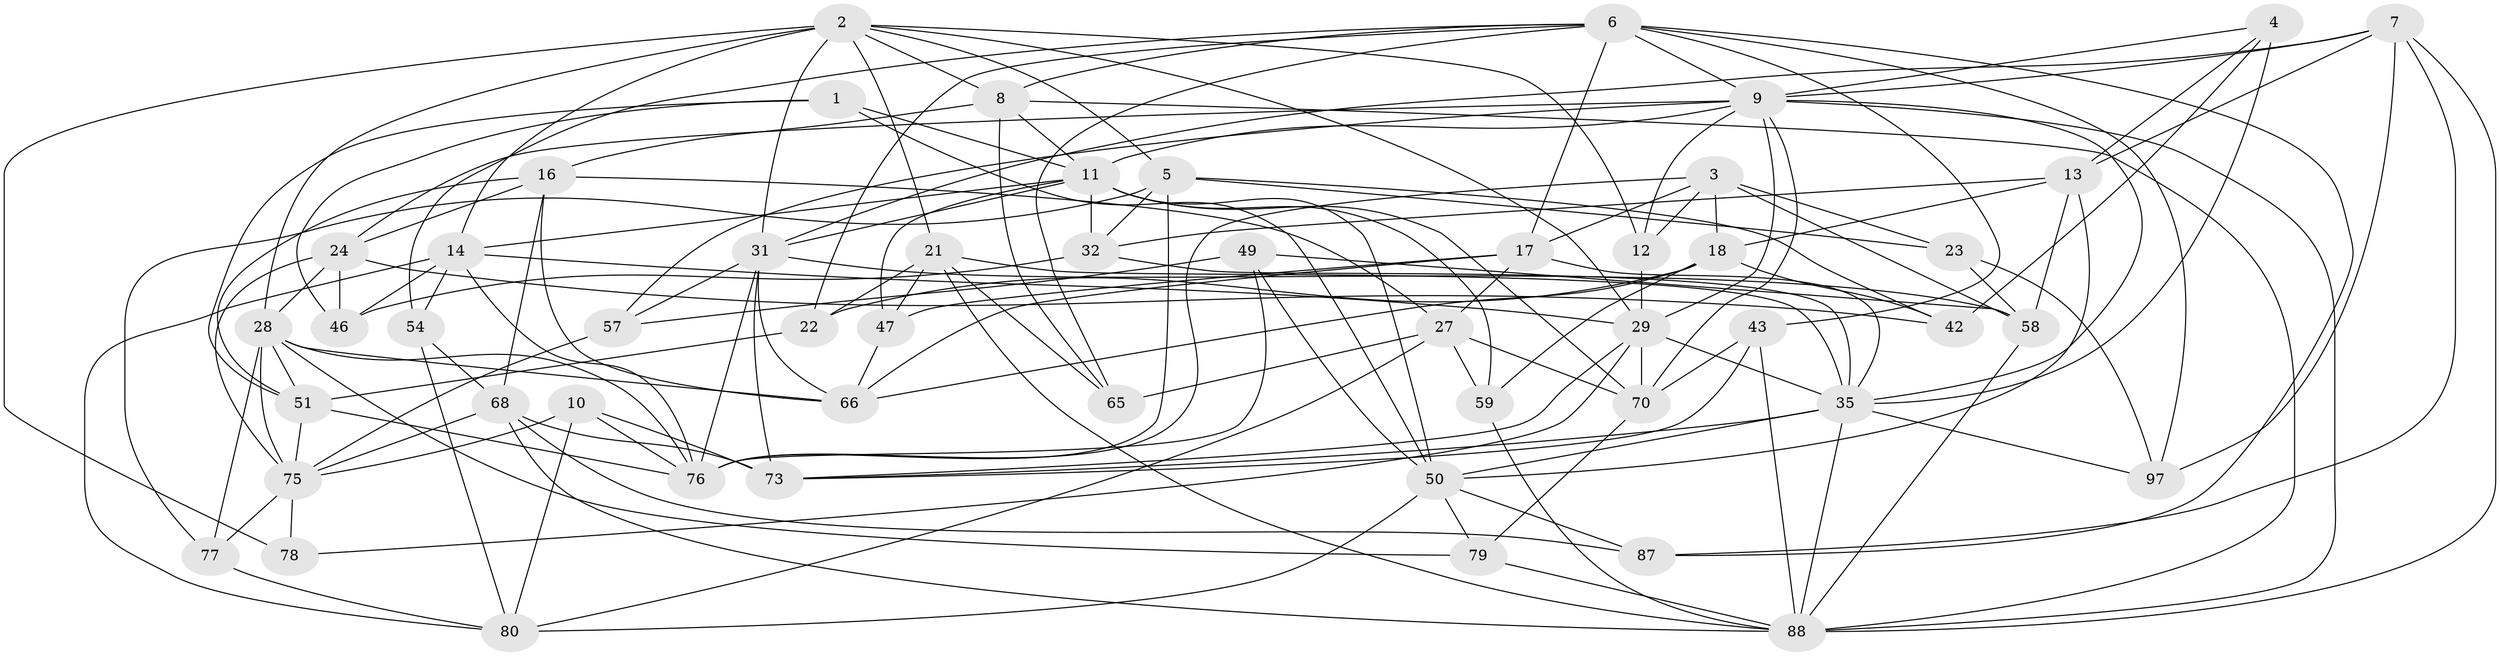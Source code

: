// original degree distribution, {4: 1.0}
// Generated by graph-tools (version 1.1) at 2025/16/03/09/25 04:16:43]
// undirected, 52 vertices, 153 edges
graph export_dot {
graph [start="1"]
  node [color=gray90,style=filled];
  1;
  2 [super="+25+63+20"];
  3 [super="+26"];
  4;
  5 [super="+83"];
  6 [super="+60+19"];
  7 [super="+34"];
  8 [super="+30"];
  9 [super="+39+41+37+56"];
  10;
  11 [super="+91+15"];
  12;
  13 [super="+61"];
  14 [super="+100+86"];
  16 [super="+40"];
  17 [super="+71"];
  18 [super="+103"];
  21 [super="+64"];
  22;
  23;
  24 [super="+33"];
  27 [super="+44"];
  28 [super="+52+62"];
  29 [super="+81"];
  31 [super="+36"];
  32 [super="+48"];
  35 [super="+38+53"];
  42;
  43;
  46;
  47;
  49;
  50 [super="+55"];
  51 [super="+93"];
  54;
  57;
  58 [super="+69"];
  59;
  65;
  66 [super="+95"];
  68 [super="+96"];
  70 [super="+72"];
  73 [super="+98"];
  75 [super="+89"];
  76 [super="+85"];
  77;
  78;
  79;
  80 [super="+84"];
  87;
  88 [super="+94"];
  97;
  1 -- 46;
  1 -- 50;
  1 -- 11;
  1 -- 51;
  2 -- 28;
  2 -- 8;
  2 -- 12;
  2 -- 5;
  2 -- 21;
  2 -- 78 [weight=2];
  2 -- 14;
  2 -- 29;
  2 -- 31;
  3 -- 12;
  3 -- 76;
  3 -- 17;
  3 -- 18;
  3 -- 58;
  3 -- 23;
  4 -- 35;
  4 -- 42;
  4 -- 13;
  4 -- 9;
  5 -- 42;
  5 -- 32;
  5 -- 76;
  5 -- 77;
  5 -- 23;
  6 -- 54;
  6 -- 8;
  6 -- 17;
  6 -- 65;
  6 -- 97;
  6 -- 87;
  6 -- 43;
  6 -- 22;
  6 -- 9 [weight=2];
  7 -- 97;
  7 -- 87;
  7 -- 88;
  7 -- 9;
  7 -- 13;
  7 -- 31;
  8 -- 65;
  8 -- 16;
  8 -- 88;
  8 -- 11;
  9 -- 24;
  9 -- 29;
  9 -- 88;
  9 -- 57;
  9 -- 12;
  9 -- 70;
  9 -- 11;
  9 -- 35;
  10 -- 75;
  10 -- 73;
  10 -- 80;
  10 -- 76;
  11 -- 59;
  11 -- 32 [weight=2];
  11 -- 50;
  11 -- 70;
  11 -- 47;
  11 -- 14 [weight=2];
  11 -- 31;
  12 -- 29;
  13 -- 32;
  13 -- 18;
  13 -- 50;
  13 -- 58;
  14 -- 76;
  14 -- 54;
  14 -- 46;
  14 -- 80;
  14 -- 29;
  16 -- 27;
  16 -- 51;
  16 -- 24;
  16 -- 68;
  16 -- 66;
  17 -- 47;
  17 -- 66;
  17 -- 35;
  17 -- 27;
  18 -- 22;
  18 -- 42;
  18 -- 59;
  18 -- 66;
  21 -- 65;
  21 -- 88;
  21 -- 22;
  21 -- 47;
  21 -- 35;
  22 -- 51;
  23 -- 58;
  23 -- 97;
  24 -- 46;
  24 -- 42;
  24 -- 75;
  24 -- 28;
  27 -- 59;
  27 -- 65;
  27 -- 80;
  27 -- 70;
  28 -- 66;
  28 -- 75;
  28 -- 77;
  28 -- 76;
  28 -- 51;
  28 -- 79;
  29 -- 78;
  29 -- 73;
  29 -- 70;
  29 -- 35;
  31 -- 76;
  31 -- 57;
  31 -- 58;
  31 -- 66;
  31 -- 73;
  32 -- 35;
  32 -- 46;
  35 -- 73;
  35 -- 97;
  35 -- 88;
  35 -- 50;
  43 -- 73;
  43 -- 88;
  43 -- 70;
  47 -- 66;
  49 -- 57;
  49 -- 58;
  49 -- 76;
  49 -- 50;
  50 -- 80;
  50 -- 87;
  50 -- 79;
  51 -- 75;
  51 -- 76;
  54 -- 68;
  54 -- 80;
  57 -- 75;
  58 -- 88;
  59 -- 88;
  68 -- 75;
  68 -- 73;
  68 -- 87;
  68 -- 88;
  70 -- 79;
  75 -- 77;
  75 -- 78;
  77 -- 80;
  79 -- 88;
}
